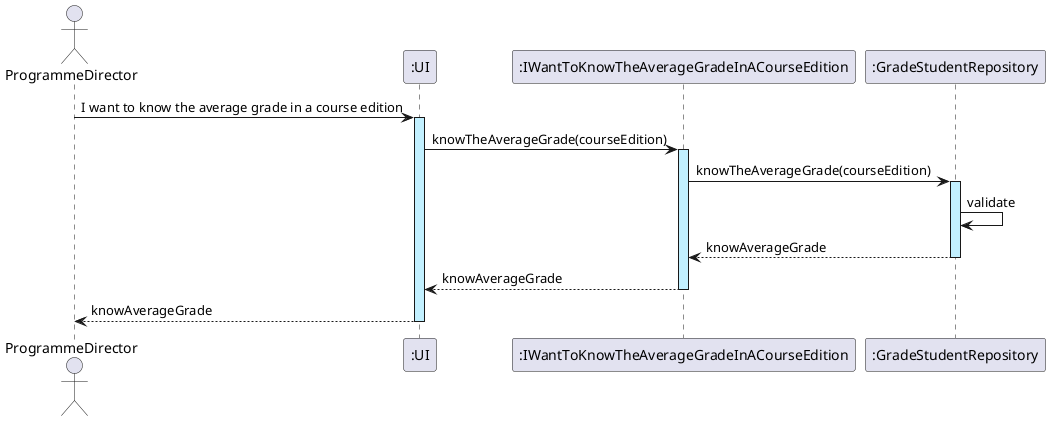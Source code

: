 @startuml
actor ProgrammeDirector
participant ":UI" as UI
participant ":IWantToKnowTheAverageGradeInACourseEdition" as KA
participant ":GradeStudentRepository" as GR


ProgrammeDirector -> UI ++ #application : I want to know the average grade in a course edition
UI -> KA ++ #application : knowTheAverageGrade(courseEdition)
KA -> GR ++ #application : knowTheAverageGrade(courseEdition)
GR -> GR :validate

GR --> KA --: knowAverageGrade
KA --> UI --: knowAverageGrade
UI --> ProgrammeDirector --: knowAverageGrade

@enduml